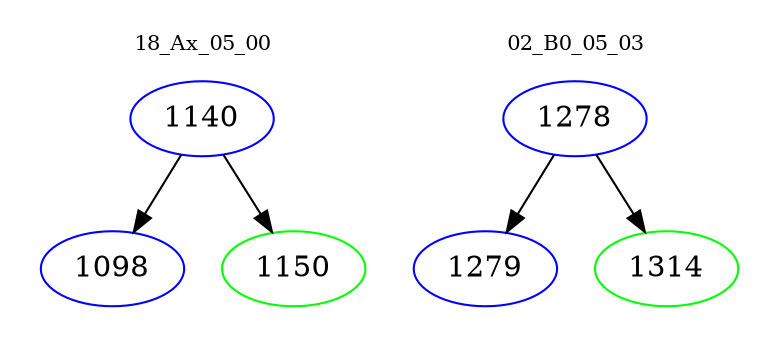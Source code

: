 digraph{
subgraph cluster_0 {
color = white
label = "18_Ax_05_00";
fontsize=10;
T0_1140 [label="1140", color="blue"]
T0_1140 -> T0_1098 [color="black"]
T0_1098 [label="1098", color="blue"]
T0_1140 -> T0_1150 [color="black"]
T0_1150 [label="1150", color="green"]
}
subgraph cluster_1 {
color = white
label = "02_B0_05_03";
fontsize=10;
T1_1278 [label="1278", color="blue"]
T1_1278 -> T1_1279 [color="black"]
T1_1279 [label="1279", color="blue"]
T1_1278 -> T1_1314 [color="black"]
T1_1314 [label="1314", color="green"]
}
}
